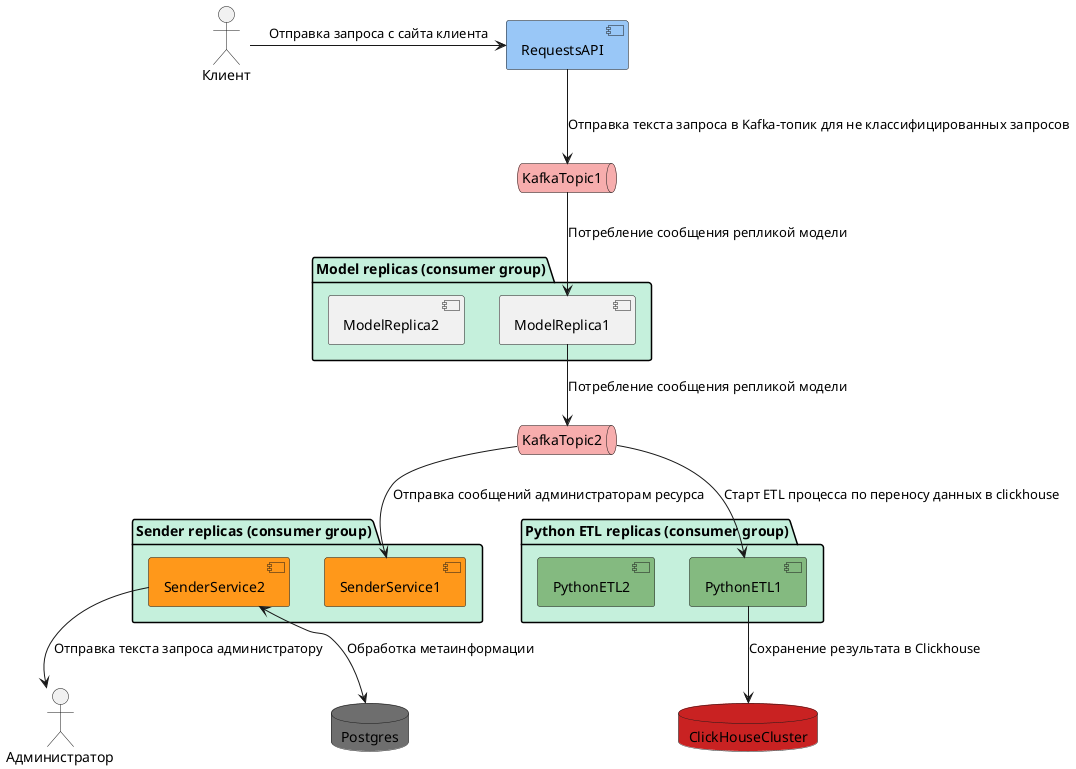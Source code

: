 @startuml
skinparam componentStyle uml2
actor Клиент as Client
actor Администратор as Admin
component RequestsAPI #99c7f7

queue KafkaTopic1 #f7adad
queue KafkaTopic2 #f7adad
database ClickHouseCluster #c92222
database Postgres #6e6e6e

package "Model replicas (consumer group)" #c5f0dc{
component ModelReplica1
component ModelReplica2
}
package "Sender replicas (consumer group)" #c5f0dc{
component SenderService1 #ff981a
component SenderService2 #ff981a
}

package "Python ETL replicas (consumer group)" #c5f0dc{
component PythonETL1 #84ba80
component PythonETL2 #84ba80
}

Client -> RequestsAPI: Отправка запроса с сайта клиента
RequestsAPI -down-> KafkaTopic1: Отправка текста запроса в Kafka-топик для не классифицированных запросов
KafkaTopic1 -down-> ModelReplica1: Потребление сообщения репликой модели
ModelReplica1 -down-> KafkaTopic2: Потребление сообщения репликой модели
KafkaTopic2 -down-> PythonETL1: Старт ETL процесса по переносу данных в clickhouse
KafkaTopic2 -down-> SenderService1: Отправка сообщений администраторам ресурса
PythonETL1 -down-> ClickHouseCluster: Сохранение результата в Clickhouse
SenderService2 <-down-> Postgres: Обработка метаинформации
SenderService2 -down-> Admin: Отправка текста запроса администратору
@enduml
